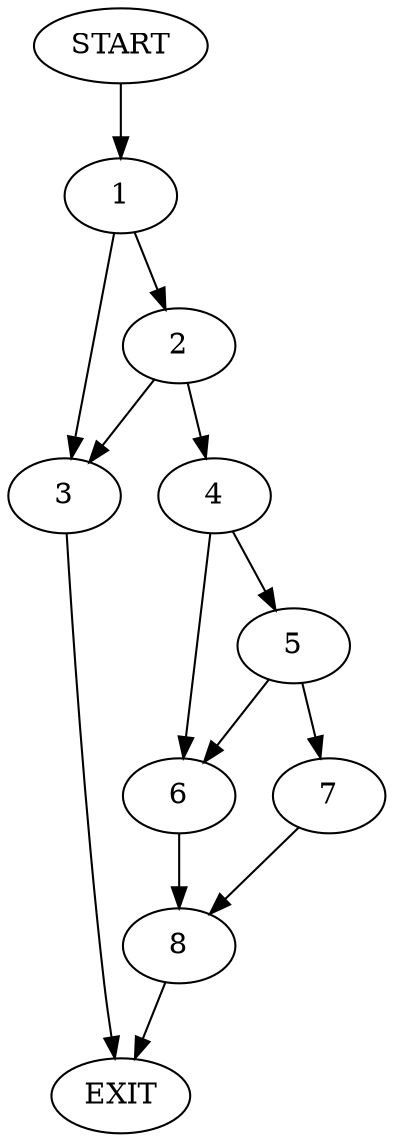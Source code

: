 digraph {
0 [label="START"]
9 [label="EXIT"]
0 -> 1
1 -> 2
1 -> 3
3 -> 9
2 -> 3
2 -> 4
4 -> 5
4 -> 6
5 -> 7
5 -> 6
6 -> 8
7 -> 8
8 -> 9
}
